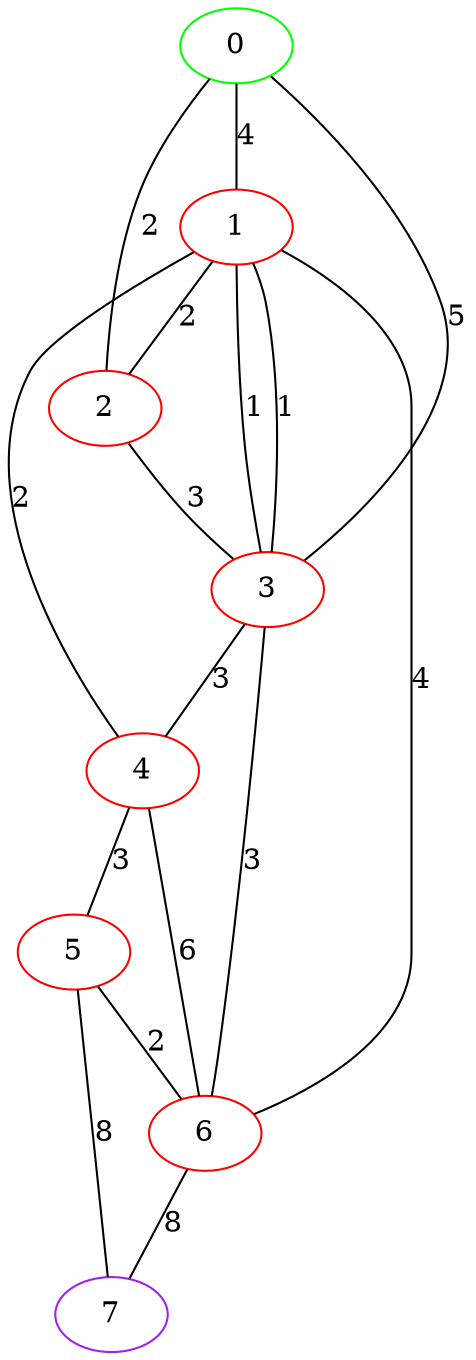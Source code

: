 graph "" {
0 [color=green, weight=2];
1 [color=red, weight=1];
2 [color=red, weight=1];
3 [color=red, weight=1];
4 [color=red, weight=1];
5 [color=red, weight=1];
6 [color=red, weight=1];
7 [color=purple, weight=4];
0 -- 1  [key=0, label=4];
0 -- 2  [key=0, label=2];
0 -- 3  [key=0, label=5];
1 -- 2  [key=0, label=2];
1 -- 3  [key=0, label=1];
1 -- 3  [key=1, label=1];
1 -- 4  [key=0, label=2];
1 -- 6  [key=0, label=4];
2 -- 3  [key=0, label=3];
3 -- 4  [key=0, label=3];
3 -- 6  [key=0, label=3];
4 -- 5  [key=0, label=3];
4 -- 6  [key=0, label=6];
5 -- 6  [key=0, label=2];
5 -- 7  [key=0, label=8];
6 -- 7  [key=0, label=8];
}

